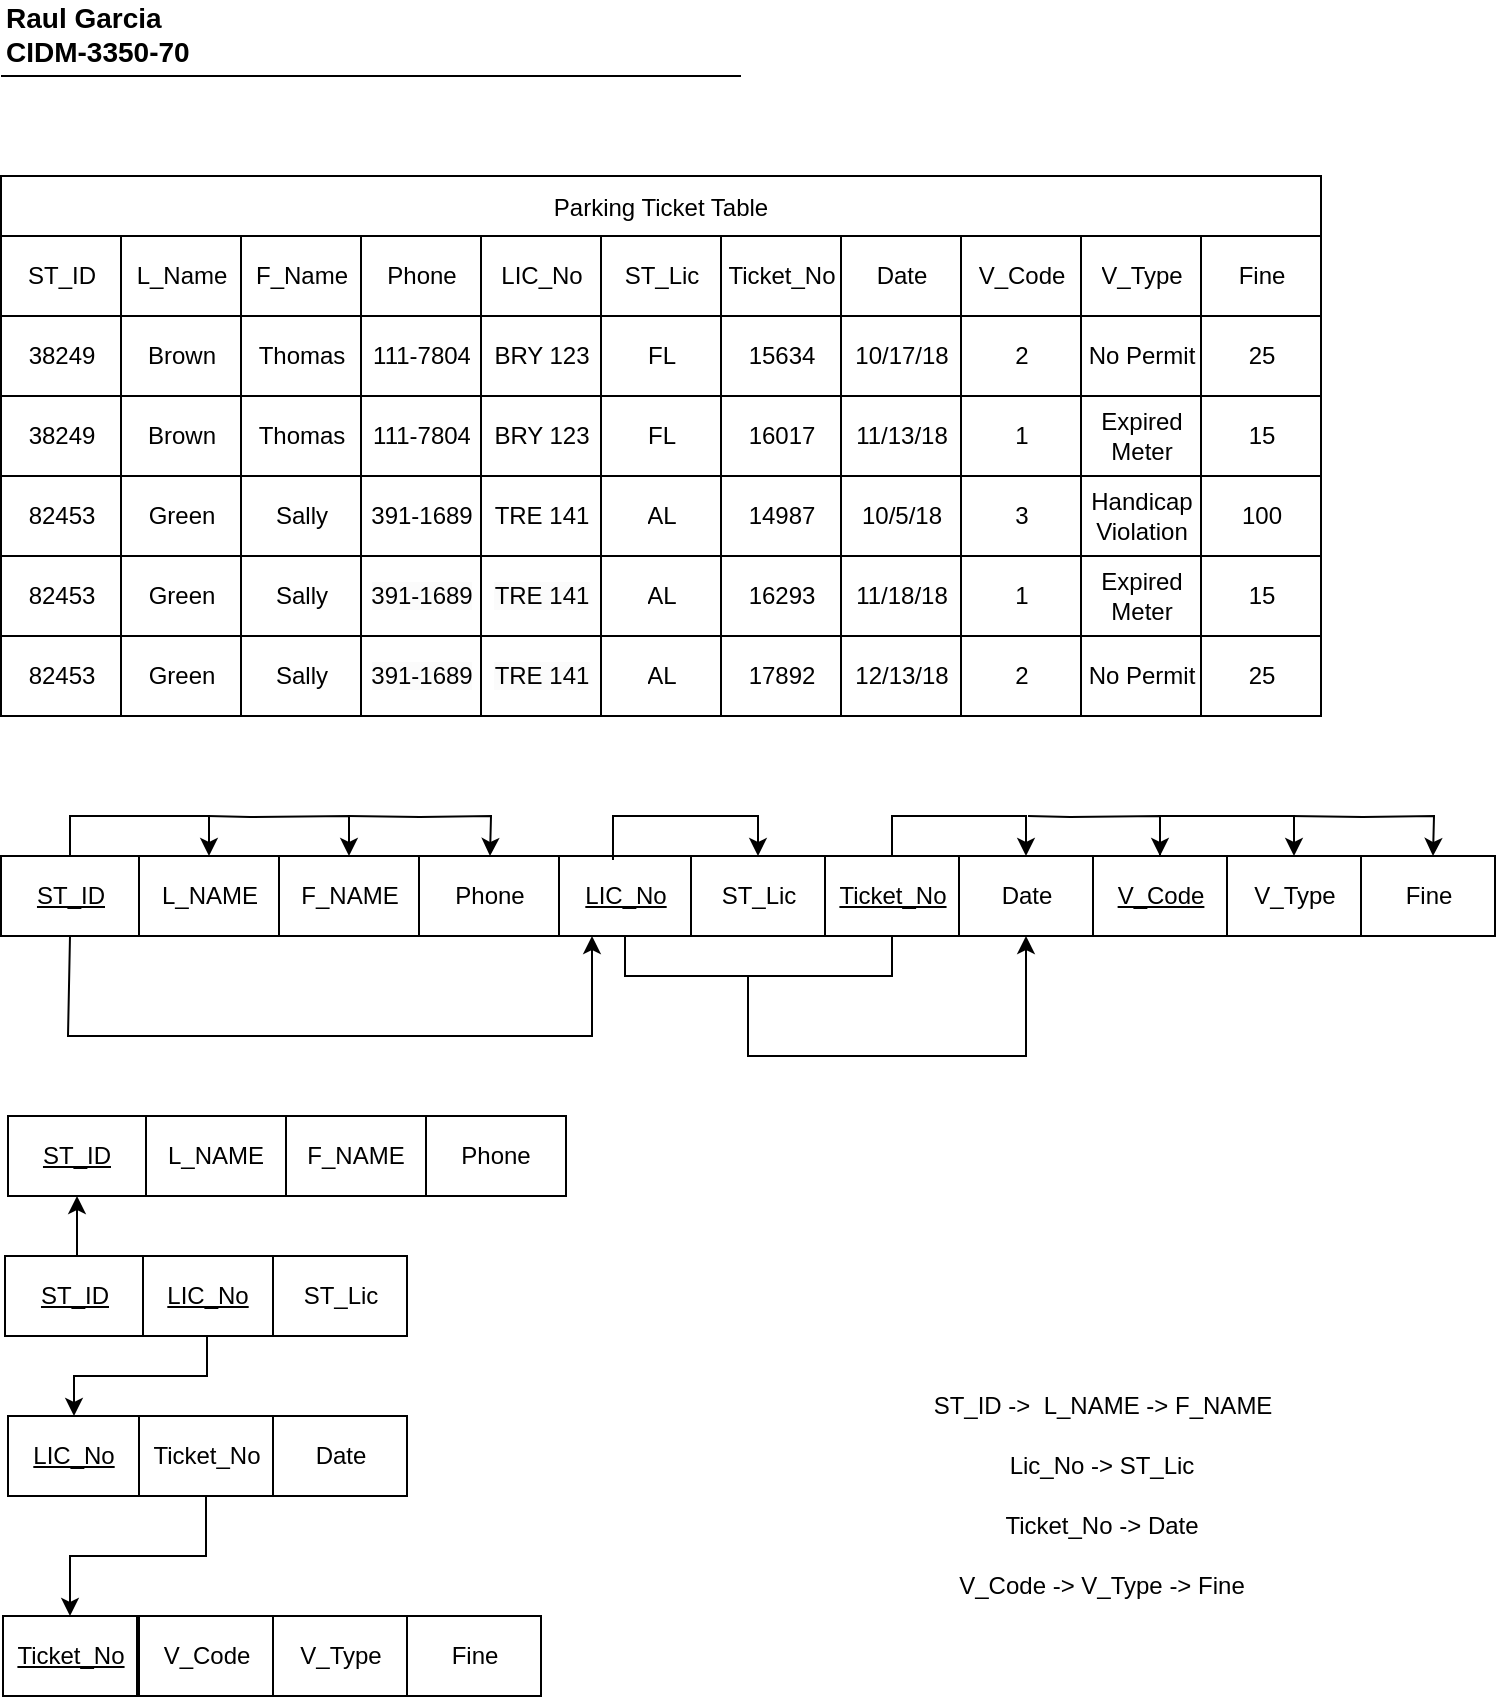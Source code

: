 <mxfile version="24.0.4" type="github">
  <diagram name="Page-1" id="o8YqXSF_zwVB-oR6NQR4">
    <mxGraphModel dx="795" dy="1873" grid="1" gridSize="10" guides="1" tooltips="1" connect="1" arrows="1" fold="1" page="1" pageScale="1" pageWidth="850" pageHeight="1100" math="0" shadow="0">
      <root>
        <mxCell id="0" />
        <mxCell id="1" parent="0" />
        <mxCell id="VjY-4boqOFafGZgm8GZ5-6" value="Parking Ticket Table" style="shape=table;startSize=30;container=1;collapsible=0;childLayout=tableLayout;" vertex="1" parent="1">
          <mxGeometry x="66.5" y="170" width="660" height="270" as="geometry" />
        </mxCell>
        <mxCell id="VjY-4boqOFafGZgm8GZ5-7" value="" style="shape=tableRow;horizontal=0;startSize=0;swimlaneHead=0;swimlaneBody=0;strokeColor=inherit;top=0;left=0;bottom=0;right=0;collapsible=0;dropTarget=0;fillColor=none;points=[[0,0.5],[1,0.5]];portConstraint=eastwest;" vertex="1" parent="VjY-4boqOFafGZgm8GZ5-6">
          <mxGeometry y="30" width="660" height="40" as="geometry" />
        </mxCell>
        <mxCell id="VjY-4boqOFafGZgm8GZ5-8" value="ST_ID" style="shape=partialRectangle;html=1;whiteSpace=wrap;connectable=0;strokeColor=inherit;overflow=hidden;fillColor=none;top=0;left=0;bottom=0;right=0;pointerEvents=1;" vertex="1" parent="VjY-4boqOFafGZgm8GZ5-7">
          <mxGeometry width="60" height="40" as="geometry">
            <mxRectangle width="60" height="40" as="alternateBounds" />
          </mxGeometry>
        </mxCell>
        <mxCell id="VjY-4boqOFafGZgm8GZ5-9" value="L_Name" style="shape=partialRectangle;html=1;whiteSpace=wrap;connectable=0;strokeColor=inherit;overflow=hidden;fillColor=none;top=0;left=0;bottom=0;right=0;pointerEvents=1;" vertex="1" parent="VjY-4boqOFafGZgm8GZ5-7">
          <mxGeometry x="60" width="60" height="40" as="geometry">
            <mxRectangle width="60" height="40" as="alternateBounds" />
          </mxGeometry>
        </mxCell>
        <mxCell id="VjY-4boqOFafGZgm8GZ5-10" value="F_Name" style="shape=partialRectangle;html=1;whiteSpace=wrap;connectable=0;strokeColor=inherit;overflow=hidden;fillColor=none;top=0;left=0;bottom=0;right=0;pointerEvents=1;" vertex="1" parent="VjY-4boqOFafGZgm8GZ5-7">
          <mxGeometry x="120" width="60" height="40" as="geometry">
            <mxRectangle width="60" height="40" as="alternateBounds" />
          </mxGeometry>
        </mxCell>
        <mxCell id="VjY-4boqOFafGZgm8GZ5-11" value="Phone" style="shape=partialRectangle;html=1;whiteSpace=wrap;connectable=0;strokeColor=inherit;overflow=hidden;fillColor=none;top=0;left=0;bottom=0;right=0;pointerEvents=1;" vertex="1" parent="VjY-4boqOFafGZgm8GZ5-7">
          <mxGeometry x="180" width="60" height="40" as="geometry">
            <mxRectangle width="60" height="40" as="alternateBounds" />
          </mxGeometry>
        </mxCell>
        <mxCell id="VjY-4boqOFafGZgm8GZ5-12" value="LIC_No" style="shape=partialRectangle;html=1;whiteSpace=wrap;connectable=0;strokeColor=inherit;overflow=hidden;fillColor=none;top=0;left=0;bottom=0;right=0;pointerEvents=1;" vertex="1" parent="VjY-4boqOFafGZgm8GZ5-7">
          <mxGeometry x="240" width="60" height="40" as="geometry">
            <mxRectangle width="60" height="40" as="alternateBounds" />
          </mxGeometry>
        </mxCell>
        <mxCell id="VjY-4boqOFafGZgm8GZ5-13" value="ST_Lic" style="shape=partialRectangle;html=1;whiteSpace=wrap;connectable=0;strokeColor=inherit;overflow=hidden;fillColor=none;top=0;left=0;bottom=0;right=0;pointerEvents=1;" vertex="1" parent="VjY-4boqOFafGZgm8GZ5-7">
          <mxGeometry x="300" width="60" height="40" as="geometry">
            <mxRectangle width="60" height="40" as="alternateBounds" />
          </mxGeometry>
        </mxCell>
        <mxCell id="VjY-4boqOFafGZgm8GZ5-14" value="Ticket_No" style="shape=partialRectangle;html=1;whiteSpace=wrap;connectable=0;strokeColor=inherit;overflow=hidden;fillColor=none;top=0;left=0;bottom=0;right=0;pointerEvents=1;" vertex="1" parent="VjY-4boqOFafGZgm8GZ5-7">
          <mxGeometry x="360" width="60" height="40" as="geometry">
            <mxRectangle width="60" height="40" as="alternateBounds" />
          </mxGeometry>
        </mxCell>
        <mxCell id="VjY-4boqOFafGZgm8GZ5-15" value="Date" style="shape=partialRectangle;html=1;whiteSpace=wrap;connectable=0;strokeColor=inherit;overflow=hidden;fillColor=none;top=0;left=0;bottom=0;right=0;pointerEvents=1;" vertex="1" parent="VjY-4boqOFafGZgm8GZ5-7">
          <mxGeometry x="420" width="60" height="40" as="geometry">
            <mxRectangle width="60" height="40" as="alternateBounds" />
          </mxGeometry>
        </mxCell>
        <mxCell id="VjY-4boqOFafGZgm8GZ5-16" value="V_Code" style="shape=partialRectangle;html=1;whiteSpace=wrap;connectable=0;strokeColor=inherit;overflow=hidden;fillColor=none;top=0;left=0;bottom=0;right=0;pointerEvents=1;" vertex="1" parent="VjY-4boqOFafGZgm8GZ5-7">
          <mxGeometry x="480" width="60" height="40" as="geometry">
            <mxRectangle width="60" height="40" as="alternateBounds" />
          </mxGeometry>
        </mxCell>
        <mxCell id="VjY-4boqOFafGZgm8GZ5-17" value="V_Type" style="shape=partialRectangle;html=1;whiteSpace=wrap;connectable=0;strokeColor=inherit;overflow=hidden;fillColor=none;top=0;left=0;bottom=0;right=0;pointerEvents=1;" vertex="1" parent="VjY-4boqOFafGZgm8GZ5-7">
          <mxGeometry x="540" width="60" height="40" as="geometry">
            <mxRectangle width="60" height="40" as="alternateBounds" />
          </mxGeometry>
        </mxCell>
        <mxCell id="VjY-4boqOFafGZgm8GZ5-18" value="Fine" style="shape=partialRectangle;html=1;whiteSpace=wrap;connectable=0;strokeColor=inherit;overflow=hidden;fillColor=none;top=0;left=0;bottom=0;right=0;pointerEvents=1;" vertex="1" parent="VjY-4boqOFafGZgm8GZ5-7">
          <mxGeometry x="600" width="60" height="40" as="geometry">
            <mxRectangle width="60" height="40" as="alternateBounds" />
          </mxGeometry>
        </mxCell>
        <mxCell id="VjY-4boqOFafGZgm8GZ5-19" value="" style="shape=tableRow;horizontal=0;startSize=0;swimlaneHead=0;swimlaneBody=0;strokeColor=inherit;top=0;left=0;bottom=0;right=0;collapsible=0;dropTarget=0;fillColor=none;points=[[0,0.5],[1,0.5]];portConstraint=eastwest;" vertex="1" parent="VjY-4boqOFafGZgm8GZ5-6">
          <mxGeometry y="70" width="660" height="40" as="geometry" />
        </mxCell>
        <mxCell id="VjY-4boqOFafGZgm8GZ5-20" value="38249" style="shape=partialRectangle;html=1;whiteSpace=wrap;connectable=0;strokeColor=inherit;overflow=hidden;fillColor=none;top=0;left=0;bottom=0;right=0;pointerEvents=1;" vertex="1" parent="VjY-4boqOFafGZgm8GZ5-19">
          <mxGeometry width="60" height="40" as="geometry">
            <mxRectangle width="60" height="40" as="alternateBounds" />
          </mxGeometry>
        </mxCell>
        <mxCell id="VjY-4boqOFafGZgm8GZ5-21" value="Brown" style="shape=partialRectangle;html=1;whiteSpace=wrap;connectable=0;strokeColor=inherit;overflow=hidden;fillColor=none;top=0;left=0;bottom=0;right=0;pointerEvents=1;" vertex="1" parent="VjY-4boqOFafGZgm8GZ5-19">
          <mxGeometry x="60" width="60" height="40" as="geometry">
            <mxRectangle width="60" height="40" as="alternateBounds" />
          </mxGeometry>
        </mxCell>
        <mxCell id="VjY-4boqOFafGZgm8GZ5-22" value="Thomas" style="shape=partialRectangle;html=1;whiteSpace=wrap;connectable=0;strokeColor=inherit;overflow=hidden;fillColor=none;top=0;left=0;bottom=0;right=0;pointerEvents=1;" vertex="1" parent="VjY-4boqOFafGZgm8GZ5-19">
          <mxGeometry x="120" width="60" height="40" as="geometry">
            <mxRectangle width="60" height="40" as="alternateBounds" />
          </mxGeometry>
        </mxCell>
        <mxCell id="VjY-4boqOFafGZgm8GZ5-23" value="111-7804" style="shape=partialRectangle;html=1;whiteSpace=wrap;connectable=0;strokeColor=inherit;overflow=hidden;fillColor=none;top=0;left=0;bottom=0;right=0;pointerEvents=1;" vertex="1" parent="VjY-4boqOFafGZgm8GZ5-19">
          <mxGeometry x="180" width="60" height="40" as="geometry">
            <mxRectangle width="60" height="40" as="alternateBounds" />
          </mxGeometry>
        </mxCell>
        <mxCell id="VjY-4boqOFafGZgm8GZ5-24" value="BRY 123" style="shape=partialRectangle;html=1;whiteSpace=wrap;connectable=0;strokeColor=inherit;overflow=hidden;fillColor=none;top=0;left=0;bottom=0;right=0;pointerEvents=1;" vertex="1" parent="VjY-4boqOFafGZgm8GZ5-19">
          <mxGeometry x="240" width="60" height="40" as="geometry">
            <mxRectangle width="60" height="40" as="alternateBounds" />
          </mxGeometry>
        </mxCell>
        <mxCell id="VjY-4boqOFafGZgm8GZ5-25" value="FL" style="shape=partialRectangle;html=1;whiteSpace=wrap;connectable=0;strokeColor=inherit;overflow=hidden;fillColor=none;top=0;left=0;bottom=0;right=0;pointerEvents=1;" vertex="1" parent="VjY-4boqOFafGZgm8GZ5-19">
          <mxGeometry x="300" width="60" height="40" as="geometry">
            <mxRectangle width="60" height="40" as="alternateBounds" />
          </mxGeometry>
        </mxCell>
        <mxCell id="VjY-4boqOFafGZgm8GZ5-26" value="15634" style="shape=partialRectangle;html=1;whiteSpace=wrap;connectable=0;strokeColor=inherit;overflow=hidden;fillColor=none;top=0;left=0;bottom=0;right=0;pointerEvents=1;" vertex="1" parent="VjY-4boqOFafGZgm8GZ5-19">
          <mxGeometry x="360" width="60" height="40" as="geometry">
            <mxRectangle width="60" height="40" as="alternateBounds" />
          </mxGeometry>
        </mxCell>
        <mxCell id="VjY-4boqOFafGZgm8GZ5-27" value="10/17/18" style="shape=partialRectangle;html=1;whiteSpace=wrap;connectable=0;strokeColor=inherit;overflow=hidden;fillColor=none;top=0;left=0;bottom=0;right=0;pointerEvents=1;" vertex="1" parent="VjY-4boqOFafGZgm8GZ5-19">
          <mxGeometry x="420" width="60" height="40" as="geometry">
            <mxRectangle width="60" height="40" as="alternateBounds" />
          </mxGeometry>
        </mxCell>
        <mxCell id="VjY-4boqOFafGZgm8GZ5-28" value="2" style="shape=partialRectangle;html=1;whiteSpace=wrap;connectable=0;strokeColor=inherit;overflow=hidden;fillColor=none;top=0;left=0;bottom=0;right=0;pointerEvents=1;" vertex="1" parent="VjY-4boqOFafGZgm8GZ5-19">
          <mxGeometry x="480" width="60" height="40" as="geometry">
            <mxRectangle width="60" height="40" as="alternateBounds" />
          </mxGeometry>
        </mxCell>
        <mxCell id="VjY-4boqOFafGZgm8GZ5-29" value="No Permit" style="shape=partialRectangle;html=1;whiteSpace=wrap;connectable=0;strokeColor=inherit;overflow=hidden;fillColor=none;top=0;left=0;bottom=0;right=0;pointerEvents=1;" vertex="1" parent="VjY-4boqOFafGZgm8GZ5-19">
          <mxGeometry x="540" width="60" height="40" as="geometry">
            <mxRectangle width="60" height="40" as="alternateBounds" />
          </mxGeometry>
        </mxCell>
        <mxCell id="VjY-4boqOFafGZgm8GZ5-30" value="25" style="shape=partialRectangle;html=1;whiteSpace=wrap;connectable=0;strokeColor=inherit;overflow=hidden;fillColor=none;top=0;left=0;bottom=0;right=0;pointerEvents=1;" vertex="1" parent="VjY-4boqOFafGZgm8GZ5-19">
          <mxGeometry x="600" width="60" height="40" as="geometry">
            <mxRectangle width="60" height="40" as="alternateBounds" />
          </mxGeometry>
        </mxCell>
        <mxCell id="VjY-4boqOFafGZgm8GZ5-31" value="" style="shape=tableRow;horizontal=0;startSize=0;swimlaneHead=0;swimlaneBody=0;strokeColor=inherit;top=0;left=0;bottom=0;right=0;collapsible=0;dropTarget=0;fillColor=none;points=[[0,0.5],[1,0.5]];portConstraint=eastwest;" vertex="1" parent="VjY-4boqOFafGZgm8GZ5-6">
          <mxGeometry y="110" width="660" height="40" as="geometry" />
        </mxCell>
        <mxCell id="VjY-4boqOFafGZgm8GZ5-32" value="38249" style="shape=partialRectangle;html=1;whiteSpace=wrap;connectable=0;strokeColor=inherit;overflow=hidden;fillColor=none;top=0;left=0;bottom=0;right=0;pointerEvents=1;" vertex="1" parent="VjY-4boqOFafGZgm8GZ5-31">
          <mxGeometry width="60" height="40" as="geometry">
            <mxRectangle width="60" height="40" as="alternateBounds" />
          </mxGeometry>
        </mxCell>
        <mxCell id="VjY-4boqOFafGZgm8GZ5-33" value="Brown" style="shape=partialRectangle;html=1;whiteSpace=wrap;connectable=0;strokeColor=inherit;overflow=hidden;fillColor=none;top=0;left=0;bottom=0;right=0;pointerEvents=1;" vertex="1" parent="VjY-4boqOFafGZgm8GZ5-31">
          <mxGeometry x="60" width="60" height="40" as="geometry">
            <mxRectangle width="60" height="40" as="alternateBounds" />
          </mxGeometry>
        </mxCell>
        <mxCell id="VjY-4boqOFafGZgm8GZ5-34" value="Thomas" style="shape=partialRectangle;html=1;whiteSpace=wrap;connectable=0;strokeColor=inherit;overflow=hidden;fillColor=none;top=0;left=0;bottom=0;right=0;pointerEvents=1;" vertex="1" parent="VjY-4boqOFafGZgm8GZ5-31">
          <mxGeometry x="120" width="60" height="40" as="geometry">
            <mxRectangle width="60" height="40" as="alternateBounds" />
          </mxGeometry>
        </mxCell>
        <mxCell id="VjY-4boqOFafGZgm8GZ5-35" value="111-7804" style="shape=partialRectangle;html=1;whiteSpace=wrap;connectable=0;strokeColor=inherit;overflow=hidden;fillColor=none;top=0;left=0;bottom=0;right=0;pointerEvents=1;" vertex="1" parent="VjY-4boqOFafGZgm8GZ5-31">
          <mxGeometry x="180" width="60" height="40" as="geometry">
            <mxRectangle width="60" height="40" as="alternateBounds" />
          </mxGeometry>
        </mxCell>
        <mxCell id="VjY-4boqOFafGZgm8GZ5-36" value="BRY 123" style="shape=partialRectangle;html=1;whiteSpace=wrap;connectable=0;strokeColor=inherit;overflow=hidden;fillColor=none;top=0;left=0;bottom=0;right=0;pointerEvents=1;" vertex="1" parent="VjY-4boqOFafGZgm8GZ5-31">
          <mxGeometry x="240" width="60" height="40" as="geometry">
            <mxRectangle width="60" height="40" as="alternateBounds" />
          </mxGeometry>
        </mxCell>
        <mxCell id="VjY-4boqOFafGZgm8GZ5-37" value="FL" style="shape=partialRectangle;html=1;whiteSpace=wrap;connectable=0;strokeColor=inherit;overflow=hidden;fillColor=none;top=0;left=0;bottom=0;right=0;pointerEvents=1;" vertex="1" parent="VjY-4boqOFafGZgm8GZ5-31">
          <mxGeometry x="300" width="60" height="40" as="geometry">
            <mxRectangle width="60" height="40" as="alternateBounds" />
          </mxGeometry>
        </mxCell>
        <mxCell id="VjY-4boqOFafGZgm8GZ5-38" value="16017" style="shape=partialRectangle;html=1;whiteSpace=wrap;connectable=0;strokeColor=inherit;overflow=hidden;fillColor=none;top=0;left=0;bottom=0;right=0;pointerEvents=1;" vertex="1" parent="VjY-4boqOFafGZgm8GZ5-31">
          <mxGeometry x="360" width="60" height="40" as="geometry">
            <mxRectangle width="60" height="40" as="alternateBounds" />
          </mxGeometry>
        </mxCell>
        <mxCell id="VjY-4boqOFafGZgm8GZ5-39" value="11/13/18" style="shape=partialRectangle;html=1;whiteSpace=wrap;connectable=0;strokeColor=inherit;overflow=hidden;fillColor=none;top=0;left=0;bottom=0;right=0;pointerEvents=1;" vertex="1" parent="VjY-4boqOFafGZgm8GZ5-31">
          <mxGeometry x="420" width="60" height="40" as="geometry">
            <mxRectangle width="60" height="40" as="alternateBounds" />
          </mxGeometry>
        </mxCell>
        <mxCell id="VjY-4boqOFafGZgm8GZ5-40" value="1" style="shape=partialRectangle;html=1;whiteSpace=wrap;connectable=0;strokeColor=inherit;overflow=hidden;fillColor=none;top=0;left=0;bottom=0;right=0;pointerEvents=1;" vertex="1" parent="VjY-4boqOFafGZgm8GZ5-31">
          <mxGeometry x="480" width="60" height="40" as="geometry">
            <mxRectangle width="60" height="40" as="alternateBounds" />
          </mxGeometry>
        </mxCell>
        <mxCell id="VjY-4boqOFafGZgm8GZ5-41" value="Expired Meter" style="shape=partialRectangle;html=1;whiteSpace=wrap;connectable=0;strokeColor=inherit;overflow=hidden;fillColor=none;top=0;left=0;bottom=0;right=0;pointerEvents=1;" vertex="1" parent="VjY-4boqOFafGZgm8GZ5-31">
          <mxGeometry x="540" width="60" height="40" as="geometry">
            <mxRectangle width="60" height="40" as="alternateBounds" />
          </mxGeometry>
        </mxCell>
        <mxCell id="VjY-4boqOFafGZgm8GZ5-42" value="15" style="shape=partialRectangle;html=1;whiteSpace=wrap;connectable=0;strokeColor=inherit;overflow=hidden;fillColor=none;top=0;left=0;bottom=0;right=0;pointerEvents=1;" vertex="1" parent="VjY-4boqOFafGZgm8GZ5-31">
          <mxGeometry x="600" width="60" height="40" as="geometry">
            <mxRectangle width="60" height="40" as="alternateBounds" />
          </mxGeometry>
        </mxCell>
        <mxCell id="VjY-4boqOFafGZgm8GZ5-43" value="" style="shape=tableRow;horizontal=0;startSize=0;swimlaneHead=0;swimlaneBody=0;strokeColor=inherit;top=0;left=0;bottom=0;right=0;collapsible=0;dropTarget=0;fillColor=none;points=[[0,0.5],[1,0.5]];portConstraint=eastwest;" vertex="1" parent="VjY-4boqOFafGZgm8GZ5-6">
          <mxGeometry y="150" width="660" height="40" as="geometry" />
        </mxCell>
        <mxCell id="VjY-4boqOFafGZgm8GZ5-44" value="82453" style="shape=partialRectangle;html=1;whiteSpace=wrap;connectable=0;strokeColor=inherit;overflow=hidden;fillColor=none;top=0;left=0;bottom=0;right=0;pointerEvents=1;" vertex="1" parent="VjY-4boqOFafGZgm8GZ5-43">
          <mxGeometry width="60" height="40" as="geometry">
            <mxRectangle width="60" height="40" as="alternateBounds" />
          </mxGeometry>
        </mxCell>
        <mxCell id="VjY-4boqOFafGZgm8GZ5-45" value="Green" style="shape=partialRectangle;html=1;whiteSpace=wrap;connectable=0;strokeColor=inherit;overflow=hidden;fillColor=none;top=0;left=0;bottom=0;right=0;pointerEvents=1;" vertex="1" parent="VjY-4boqOFafGZgm8GZ5-43">
          <mxGeometry x="60" width="60" height="40" as="geometry">
            <mxRectangle width="60" height="40" as="alternateBounds" />
          </mxGeometry>
        </mxCell>
        <mxCell id="VjY-4boqOFafGZgm8GZ5-46" value="Sally" style="shape=partialRectangle;html=1;whiteSpace=wrap;connectable=0;strokeColor=inherit;overflow=hidden;fillColor=none;top=0;left=0;bottom=0;right=0;pointerEvents=1;" vertex="1" parent="VjY-4boqOFafGZgm8GZ5-43">
          <mxGeometry x="120" width="60" height="40" as="geometry">
            <mxRectangle width="60" height="40" as="alternateBounds" />
          </mxGeometry>
        </mxCell>
        <mxCell id="VjY-4boqOFafGZgm8GZ5-47" value="391-1689" style="shape=partialRectangle;html=1;whiteSpace=wrap;connectable=0;strokeColor=inherit;overflow=hidden;fillColor=none;top=0;left=0;bottom=0;right=0;pointerEvents=1;" vertex="1" parent="VjY-4boqOFafGZgm8GZ5-43">
          <mxGeometry x="180" width="60" height="40" as="geometry">
            <mxRectangle width="60" height="40" as="alternateBounds" />
          </mxGeometry>
        </mxCell>
        <mxCell id="VjY-4boqOFafGZgm8GZ5-48" value="TRE 141" style="shape=partialRectangle;html=1;whiteSpace=wrap;connectable=0;strokeColor=inherit;overflow=hidden;fillColor=none;top=0;left=0;bottom=0;right=0;pointerEvents=1;" vertex="1" parent="VjY-4boqOFafGZgm8GZ5-43">
          <mxGeometry x="240" width="60" height="40" as="geometry">
            <mxRectangle width="60" height="40" as="alternateBounds" />
          </mxGeometry>
        </mxCell>
        <mxCell id="VjY-4boqOFafGZgm8GZ5-49" value="AL" style="shape=partialRectangle;html=1;whiteSpace=wrap;connectable=0;strokeColor=inherit;overflow=hidden;fillColor=none;top=0;left=0;bottom=0;right=0;pointerEvents=1;" vertex="1" parent="VjY-4boqOFafGZgm8GZ5-43">
          <mxGeometry x="300" width="60" height="40" as="geometry">
            <mxRectangle width="60" height="40" as="alternateBounds" />
          </mxGeometry>
        </mxCell>
        <mxCell id="VjY-4boqOFafGZgm8GZ5-50" value="14987" style="shape=partialRectangle;html=1;whiteSpace=wrap;connectable=0;strokeColor=inherit;overflow=hidden;fillColor=none;top=0;left=0;bottom=0;right=0;pointerEvents=1;" vertex="1" parent="VjY-4boqOFafGZgm8GZ5-43">
          <mxGeometry x="360" width="60" height="40" as="geometry">
            <mxRectangle width="60" height="40" as="alternateBounds" />
          </mxGeometry>
        </mxCell>
        <mxCell id="VjY-4boqOFafGZgm8GZ5-51" value="10/5/18" style="shape=partialRectangle;html=1;whiteSpace=wrap;connectable=0;strokeColor=inherit;overflow=hidden;fillColor=none;top=0;left=0;bottom=0;right=0;pointerEvents=1;" vertex="1" parent="VjY-4boqOFafGZgm8GZ5-43">
          <mxGeometry x="420" width="60" height="40" as="geometry">
            <mxRectangle width="60" height="40" as="alternateBounds" />
          </mxGeometry>
        </mxCell>
        <mxCell id="VjY-4boqOFafGZgm8GZ5-52" value="3" style="shape=partialRectangle;html=1;whiteSpace=wrap;connectable=0;strokeColor=inherit;overflow=hidden;fillColor=none;top=0;left=0;bottom=0;right=0;pointerEvents=1;" vertex="1" parent="VjY-4boqOFafGZgm8GZ5-43">
          <mxGeometry x="480" width="60" height="40" as="geometry">
            <mxRectangle width="60" height="40" as="alternateBounds" />
          </mxGeometry>
        </mxCell>
        <mxCell id="VjY-4boqOFafGZgm8GZ5-53" value="Handicap Violation" style="shape=partialRectangle;html=1;whiteSpace=wrap;connectable=0;strokeColor=inherit;overflow=hidden;fillColor=none;top=0;left=0;bottom=0;right=0;pointerEvents=1;" vertex="1" parent="VjY-4boqOFafGZgm8GZ5-43">
          <mxGeometry x="540" width="60" height="40" as="geometry">
            <mxRectangle width="60" height="40" as="alternateBounds" />
          </mxGeometry>
        </mxCell>
        <mxCell id="VjY-4boqOFafGZgm8GZ5-54" value="100" style="shape=partialRectangle;html=1;whiteSpace=wrap;connectable=0;strokeColor=inherit;overflow=hidden;fillColor=none;top=0;left=0;bottom=0;right=0;pointerEvents=1;" vertex="1" parent="VjY-4boqOFafGZgm8GZ5-43">
          <mxGeometry x="600" width="60" height="40" as="geometry">
            <mxRectangle width="60" height="40" as="alternateBounds" />
          </mxGeometry>
        </mxCell>
        <mxCell id="VjY-4boqOFafGZgm8GZ5-55" value="" style="shape=tableRow;horizontal=0;startSize=0;swimlaneHead=0;swimlaneBody=0;strokeColor=inherit;top=0;left=0;bottom=0;right=0;collapsible=0;dropTarget=0;fillColor=none;points=[[0,0.5],[1,0.5]];portConstraint=eastwest;" vertex="1" parent="VjY-4boqOFafGZgm8GZ5-6">
          <mxGeometry y="190" width="660" height="40" as="geometry" />
        </mxCell>
        <mxCell id="VjY-4boqOFafGZgm8GZ5-56" value="82453" style="shape=partialRectangle;html=1;whiteSpace=wrap;connectable=0;strokeColor=inherit;overflow=hidden;fillColor=none;top=0;left=0;bottom=0;right=0;pointerEvents=1;" vertex="1" parent="VjY-4boqOFafGZgm8GZ5-55">
          <mxGeometry width="60" height="40" as="geometry">
            <mxRectangle width="60" height="40" as="alternateBounds" />
          </mxGeometry>
        </mxCell>
        <mxCell id="VjY-4boqOFafGZgm8GZ5-57" value="Green" style="shape=partialRectangle;html=1;whiteSpace=wrap;connectable=0;strokeColor=inherit;overflow=hidden;fillColor=none;top=0;left=0;bottom=0;right=0;pointerEvents=1;" vertex="1" parent="VjY-4boqOFafGZgm8GZ5-55">
          <mxGeometry x="60" width="60" height="40" as="geometry">
            <mxRectangle width="60" height="40" as="alternateBounds" />
          </mxGeometry>
        </mxCell>
        <mxCell id="VjY-4boqOFafGZgm8GZ5-58" value="Sally" style="shape=partialRectangle;html=1;whiteSpace=wrap;connectable=0;strokeColor=inherit;overflow=hidden;fillColor=none;top=0;left=0;bottom=0;right=0;pointerEvents=1;" vertex="1" parent="VjY-4boqOFafGZgm8GZ5-55">
          <mxGeometry x="120" width="60" height="40" as="geometry">
            <mxRectangle width="60" height="40" as="alternateBounds" />
          </mxGeometry>
        </mxCell>
        <mxCell id="VjY-4boqOFafGZgm8GZ5-59" value="&lt;span style=&quot;color: rgb(0, 0, 0); font-family: Helvetica; font-size: 12px; font-style: normal; font-variant-ligatures: normal; font-variant-caps: normal; font-weight: 400; letter-spacing: normal; orphans: 2; text-align: center; text-indent: 0px; text-transform: none; widows: 2; word-spacing: 0px; -webkit-text-stroke-width: 0px; white-space: normal; background-color: rgb(251, 251, 251); text-decoration-thickness: initial; text-decoration-style: initial; text-decoration-color: initial; display: inline !important; float: none;&quot;&gt;391-1689&lt;/span&gt;" style="shape=partialRectangle;html=1;whiteSpace=wrap;connectable=0;strokeColor=inherit;overflow=hidden;fillColor=none;top=0;left=0;bottom=0;right=0;pointerEvents=1;" vertex="1" parent="VjY-4boqOFafGZgm8GZ5-55">
          <mxGeometry x="180" width="60" height="40" as="geometry">
            <mxRectangle width="60" height="40" as="alternateBounds" />
          </mxGeometry>
        </mxCell>
        <mxCell id="VjY-4boqOFafGZgm8GZ5-60" value="&lt;span style=&quot;color: rgb(0, 0, 0); font-family: Helvetica; font-size: 12px; font-style: normal; font-variant-ligatures: normal; font-variant-caps: normal; font-weight: 400; letter-spacing: normal; orphans: 2; text-align: center; text-indent: 0px; text-transform: none; widows: 2; word-spacing: 0px; -webkit-text-stroke-width: 0px; white-space: normal; background-color: rgb(251, 251, 251); text-decoration-thickness: initial; text-decoration-style: initial; text-decoration-color: initial; display: inline !important; float: none;&quot;&gt;TRE 141&lt;/span&gt;" style="shape=partialRectangle;html=1;whiteSpace=wrap;connectable=0;strokeColor=inherit;overflow=hidden;fillColor=none;top=0;left=0;bottom=0;right=0;pointerEvents=1;" vertex="1" parent="VjY-4boqOFafGZgm8GZ5-55">
          <mxGeometry x="240" width="60" height="40" as="geometry">
            <mxRectangle width="60" height="40" as="alternateBounds" />
          </mxGeometry>
        </mxCell>
        <mxCell id="VjY-4boqOFafGZgm8GZ5-61" value="AL" style="shape=partialRectangle;html=1;whiteSpace=wrap;connectable=0;strokeColor=inherit;overflow=hidden;fillColor=none;top=0;left=0;bottom=0;right=0;pointerEvents=1;" vertex="1" parent="VjY-4boqOFafGZgm8GZ5-55">
          <mxGeometry x="300" width="60" height="40" as="geometry">
            <mxRectangle width="60" height="40" as="alternateBounds" />
          </mxGeometry>
        </mxCell>
        <mxCell id="VjY-4boqOFafGZgm8GZ5-62" value="16293" style="shape=partialRectangle;html=1;whiteSpace=wrap;connectable=0;strokeColor=inherit;overflow=hidden;fillColor=none;top=0;left=0;bottom=0;right=0;pointerEvents=1;" vertex="1" parent="VjY-4boqOFafGZgm8GZ5-55">
          <mxGeometry x="360" width="60" height="40" as="geometry">
            <mxRectangle width="60" height="40" as="alternateBounds" />
          </mxGeometry>
        </mxCell>
        <mxCell id="VjY-4boqOFafGZgm8GZ5-63" value="11/18/18" style="shape=partialRectangle;html=1;whiteSpace=wrap;connectable=0;strokeColor=inherit;overflow=hidden;fillColor=none;top=0;left=0;bottom=0;right=0;pointerEvents=1;" vertex="1" parent="VjY-4boqOFafGZgm8GZ5-55">
          <mxGeometry x="420" width="60" height="40" as="geometry">
            <mxRectangle width="60" height="40" as="alternateBounds" />
          </mxGeometry>
        </mxCell>
        <mxCell id="VjY-4boqOFafGZgm8GZ5-64" value="1" style="shape=partialRectangle;html=1;whiteSpace=wrap;connectable=0;strokeColor=inherit;overflow=hidden;fillColor=none;top=0;left=0;bottom=0;right=0;pointerEvents=1;" vertex="1" parent="VjY-4boqOFafGZgm8GZ5-55">
          <mxGeometry x="480" width="60" height="40" as="geometry">
            <mxRectangle width="60" height="40" as="alternateBounds" />
          </mxGeometry>
        </mxCell>
        <mxCell id="VjY-4boqOFafGZgm8GZ5-65" value="Expired Meter" style="shape=partialRectangle;html=1;whiteSpace=wrap;connectable=0;strokeColor=inherit;overflow=hidden;fillColor=none;top=0;left=0;bottom=0;right=0;pointerEvents=1;" vertex="1" parent="VjY-4boqOFafGZgm8GZ5-55">
          <mxGeometry x="540" width="60" height="40" as="geometry">
            <mxRectangle width="60" height="40" as="alternateBounds" />
          </mxGeometry>
        </mxCell>
        <mxCell id="VjY-4boqOFafGZgm8GZ5-66" value="15" style="shape=partialRectangle;html=1;whiteSpace=wrap;connectable=0;strokeColor=inherit;overflow=hidden;fillColor=none;top=0;left=0;bottom=0;right=0;pointerEvents=1;" vertex="1" parent="VjY-4boqOFafGZgm8GZ5-55">
          <mxGeometry x="600" width="60" height="40" as="geometry">
            <mxRectangle width="60" height="40" as="alternateBounds" />
          </mxGeometry>
        </mxCell>
        <mxCell id="VjY-4boqOFafGZgm8GZ5-67" value="" style="shape=tableRow;horizontal=0;startSize=0;swimlaneHead=0;swimlaneBody=0;strokeColor=inherit;top=0;left=0;bottom=0;right=0;collapsible=0;dropTarget=0;fillColor=none;points=[[0,0.5],[1,0.5]];portConstraint=eastwest;" vertex="1" parent="VjY-4boqOFafGZgm8GZ5-6">
          <mxGeometry y="230" width="660" height="40" as="geometry" />
        </mxCell>
        <mxCell id="VjY-4boqOFafGZgm8GZ5-68" value="82453" style="shape=partialRectangle;html=1;whiteSpace=wrap;connectable=0;strokeColor=inherit;overflow=hidden;fillColor=none;top=0;left=0;bottom=0;right=0;pointerEvents=1;" vertex="1" parent="VjY-4boqOFafGZgm8GZ5-67">
          <mxGeometry width="60" height="40" as="geometry">
            <mxRectangle width="60" height="40" as="alternateBounds" />
          </mxGeometry>
        </mxCell>
        <mxCell id="VjY-4boqOFafGZgm8GZ5-69" value="Green" style="shape=partialRectangle;html=1;whiteSpace=wrap;connectable=0;strokeColor=inherit;overflow=hidden;fillColor=none;top=0;left=0;bottom=0;right=0;pointerEvents=1;" vertex="1" parent="VjY-4boqOFafGZgm8GZ5-67">
          <mxGeometry x="60" width="60" height="40" as="geometry">
            <mxRectangle width="60" height="40" as="alternateBounds" />
          </mxGeometry>
        </mxCell>
        <mxCell id="VjY-4boqOFafGZgm8GZ5-70" value="Sally" style="shape=partialRectangle;html=1;whiteSpace=wrap;connectable=0;strokeColor=inherit;overflow=hidden;fillColor=none;top=0;left=0;bottom=0;right=0;pointerEvents=1;" vertex="1" parent="VjY-4boqOFafGZgm8GZ5-67">
          <mxGeometry x="120" width="60" height="40" as="geometry">
            <mxRectangle width="60" height="40" as="alternateBounds" />
          </mxGeometry>
        </mxCell>
        <mxCell id="VjY-4boqOFafGZgm8GZ5-71" value="&lt;span style=&quot;color: rgb(0, 0, 0); font-family: Helvetica; font-size: 12px; font-style: normal; font-variant-ligatures: normal; font-variant-caps: normal; font-weight: 400; letter-spacing: normal; orphans: 2; text-align: center; text-indent: 0px; text-transform: none; widows: 2; word-spacing: 0px; -webkit-text-stroke-width: 0px; white-space: normal; background-color: rgb(251, 251, 251); text-decoration-thickness: initial; text-decoration-style: initial; text-decoration-color: initial; display: inline !important; float: none;&quot;&gt;391-1689&lt;/span&gt;" style="shape=partialRectangle;html=1;whiteSpace=wrap;connectable=0;strokeColor=inherit;overflow=hidden;fillColor=none;top=0;left=0;bottom=0;right=0;pointerEvents=1;" vertex="1" parent="VjY-4boqOFafGZgm8GZ5-67">
          <mxGeometry x="180" width="60" height="40" as="geometry">
            <mxRectangle width="60" height="40" as="alternateBounds" />
          </mxGeometry>
        </mxCell>
        <mxCell id="VjY-4boqOFafGZgm8GZ5-72" value="&lt;span style=&quot;color: rgb(0, 0, 0); font-family: Helvetica; font-size: 12px; font-style: normal; font-variant-ligatures: normal; font-variant-caps: normal; font-weight: 400; letter-spacing: normal; orphans: 2; text-align: center; text-indent: 0px; text-transform: none; widows: 2; word-spacing: 0px; -webkit-text-stroke-width: 0px; white-space: normal; background-color: rgb(251, 251, 251); text-decoration-thickness: initial; text-decoration-style: initial; text-decoration-color: initial; display: inline !important; float: none;&quot;&gt;TRE 141&lt;/span&gt;" style="shape=partialRectangle;html=1;whiteSpace=wrap;connectable=0;strokeColor=inherit;overflow=hidden;fillColor=none;top=0;left=0;bottom=0;right=0;pointerEvents=1;" vertex="1" parent="VjY-4boqOFafGZgm8GZ5-67">
          <mxGeometry x="240" width="60" height="40" as="geometry">
            <mxRectangle width="60" height="40" as="alternateBounds" />
          </mxGeometry>
        </mxCell>
        <mxCell id="VjY-4boqOFafGZgm8GZ5-73" value="AL" style="shape=partialRectangle;html=1;whiteSpace=wrap;connectable=0;strokeColor=inherit;overflow=hidden;fillColor=none;top=0;left=0;bottom=0;right=0;pointerEvents=1;" vertex="1" parent="VjY-4boqOFafGZgm8GZ5-67">
          <mxGeometry x="300" width="60" height="40" as="geometry">
            <mxRectangle width="60" height="40" as="alternateBounds" />
          </mxGeometry>
        </mxCell>
        <mxCell id="VjY-4boqOFafGZgm8GZ5-74" value="17892" style="shape=partialRectangle;html=1;whiteSpace=wrap;connectable=0;strokeColor=inherit;overflow=hidden;fillColor=none;top=0;left=0;bottom=0;right=0;pointerEvents=1;" vertex="1" parent="VjY-4boqOFafGZgm8GZ5-67">
          <mxGeometry x="360" width="60" height="40" as="geometry">
            <mxRectangle width="60" height="40" as="alternateBounds" />
          </mxGeometry>
        </mxCell>
        <mxCell id="VjY-4boqOFafGZgm8GZ5-75" value="12/13/18" style="shape=partialRectangle;html=1;whiteSpace=wrap;connectable=0;strokeColor=inherit;overflow=hidden;fillColor=none;top=0;left=0;bottom=0;right=0;pointerEvents=1;" vertex="1" parent="VjY-4boqOFafGZgm8GZ5-67">
          <mxGeometry x="420" width="60" height="40" as="geometry">
            <mxRectangle width="60" height="40" as="alternateBounds" />
          </mxGeometry>
        </mxCell>
        <mxCell id="VjY-4boqOFafGZgm8GZ5-76" value="2" style="shape=partialRectangle;html=1;whiteSpace=wrap;connectable=0;strokeColor=inherit;overflow=hidden;fillColor=none;top=0;left=0;bottom=0;right=0;pointerEvents=1;" vertex="1" parent="VjY-4boqOFafGZgm8GZ5-67">
          <mxGeometry x="480" width="60" height="40" as="geometry">
            <mxRectangle width="60" height="40" as="alternateBounds" />
          </mxGeometry>
        </mxCell>
        <mxCell id="VjY-4boqOFafGZgm8GZ5-77" value="No Permit" style="shape=partialRectangle;html=1;whiteSpace=wrap;connectable=0;strokeColor=inherit;overflow=hidden;fillColor=none;top=0;left=0;bottom=0;right=0;pointerEvents=1;" vertex="1" parent="VjY-4boqOFafGZgm8GZ5-67">
          <mxGeometry x="540" width="60" height="40" as="geometry">
            <mxRectangle width="60" height="40" as="alternateBounds" />
          </mxGeometry>
        </mxCell>
        <mxCell id="VjY-4boqOFafGZgm8GZ5-78" value="25" style="shape=partialRectangle;html=1;whiteSpace=wrap;connectable=0;strokeColor=inherit;overflow=hidden;fillColor=none;top=0;left=0;bottom=0;right=0;pointerEvents=1;" vertex="1" parent="VjY-4boqOFafGZgm8GZ5-67">
          <mxGeometry x="600" width="60" height="40" as="geometry">
            <mxRectangle width="60" height="40" as="alternateBounds" />
          </mxGeometry>
        </mxCell>
        <mxCell id="VjY-4boqOFafGZgm8GZ5-80" value="ST_ID -&amp;gt;&amp;nbsp; L_NAME -&amp;gt; F_NAME" style="text;html=1;align=center;verticalAlign=middle;resizable=0;points=[];autosize=1;strokeColor=none;fillColor=none;" vertex="1" parent="1">
          <mxGeometry x="521.5" y="770" width="190" height="30" as="geometry" />
        </mxCell>
        <mxCell id="VjY-4boqOFafGZgm8GZ5-81" value="Lic_No -&amp;gt; ST_Lic" style="text;html=1;align=center;verticalAlign=middle;whiteSpace=wrap;rounded=0;" vertex="1" parent="1">
          <mxGeometry x="551.5" y="800" width="130" height="30" as="geometry" />
        </mxCell>
        <mxCell id="VjY-4boqOFafGZgm8GZ5-82" value="Ticket_No -&amp;gt; Date" style="text;html=1;align=center;verticalAlign=middle;whiteSpace=wrap;rounded=0;" vertex="1" parent="1">
          <mxGeometry x="506.5" y="830" width="220" height="30" as="geometry" />
        </mxCell>
        <mxCell id="VjY-4boqOFafGZgm8GZ5-83" value="V_Code -&amp;gt; V_Type -&amp;gt; Fine" style="text;html=1;align=center;verticalAlign=middle;whiteSpace=wrap;rounded=0;" vertex="1" parent="1">
          <mxGeometry x="526.5" y="860" width="180" height="30" as="geometry" />
        </mxCell>
        <mxCell id="VjY-4boqOFafGZgm8GZ5-96" style="edgeStyle=orthogonalEdgeStyle;rounded=0;orthogonalLoop=1;jettySize=auto;html=1;exitX=0.5;exitY=0;exitDx=0;exitDy=0;entryX=0.5;entryY=0;entryDx=0;entryDy=0;" edge="1" parent="1" source="VjY-4boqOFafGZgm8GZ5-84" target="VjY-4boqOFafGZgm8GZ5-85">
          <mxGeometry relative="1" as="geometry" />
        </mxCell>
        <mxCell id="VjY-4boqOFafGZgm8GZ5-84" value="ST_ID" style="rounded=0;whiteSpace=wrap;html=1;fontStyle=4" vertex="1" parent="1">
          <mxGeometry x="66.5" y="510" width="69" height="40" as="geometry" />
        </mxCell>
        <mxCell id="VjY-4boqOFafGZgm8GZ5-85" value="L_NAME" style="rounded=0;whiteSpace=wrap;html=1;" vertex="1" parent="1">
          <mxGeometry x="135.5" y="510" width="70" height="40" as="geometry" />
        </mxCell>
        <mxCell id="VjY-4boqOFafGZgm8GZ5-86" value="F_NAME" style="rounded=0;whiteSpace=wrap;html=1;" vertex="1" parent="1">
          <mxGeometry x="205.5" y="510" width="70" height="40" as="geometry" />
        </mxCell>
        <mxCell id="VjY-4boqOFafGZgm8GZ5-87" value="Phone" style="rounded=0;whiteSpace=wrap;html=1;" vertex="1" parent="1">
          <mxGeometry x="275.5" y="510" width="70" height="40" as="geometry" />
        </mxCell>
        <mxCell id="VjY-4boqOFafGZgm8GZ5-108" style="edgeStyle=orthogonalEdgeStyle;rounded=0;orthogonalLoop=1;jettySize=auto;html=1;exitX=0.5;exitY=1;exitDx=0;exitDy=0;entryX=0.5;entryY=1;entryDx=0;entryDy=0;endArrow=none;endFill=0;" edge="1" parent="1" source="VjY-4boqOFafGZgm8GZ5-88" target="VjY-4boqOFafGZgm8GZ5-90">
          <mxGeometry relative="1" as="geometry" />
        </mxCell>
        <mxCell id="VjY-4boqOFafGZgm8GZ5-88" value="LIC_No" style="rounded=0;whiteSpace=wrap;html=1;fontStyle=4" vertex="1" parent="1">
          <mxGeometry x="345.5" y="510" width="66" height="40" as="geometry" />
        </mxCell>
        <mxCell id="VjY-4boqOFafGZgm8GZ5-89" value="ST_Lic" style="rounded=0;whiteSpace=wrap;html=1;" vertex="1" parent="1">
          <mxGeometry x="411.5" y="510" width="67" height="40" as="geometry" />
        </mxCell>
        <mxCell id="VjY-4boqOFafGZgm8GZ5-90" value="Ticket_No" style="rounded=0;whiteSpace=wrap;html=1;fontStyle=4" vertex="1" parent="1">
          <mxGeometry x="478.5" y="510" width="67" height="40" as="geometry" />
        </mxCell>
        <mxCell id="VjY-4boqOFafGZgm8GZ5-91" value="Date" style="rounded=0;whiteSpace=wrap;html=1;" vertex="1" parent="1">
          <mxGeometry x="545.5" y="510" width="67" height="40" as="geometry" />
        </mxCell>
        <mxCell id="VjY-4boqOFafGZgm8GZ5-92" value="V_Code" style="rounded=0;whiteSpace=wrap;html=1;fontStyle=4" vertex="1" parent="1">
          <mxGeometry x="612.5" y="510" width="67" height="40" as="geometry" />
        </mxCell>
        <mxCell id="VjY-4boqOFafGZgm8GZ5-93" value="V_Type" style="rounded=0;whiteSpace=wrap;html=1;" vertex="1" parent="1">
          <mxGeometry x="679.5" y="510" width="67" height="40" as="geometry" />
        </mxCell>
        <mxCell id="VjY-4boqOFafGZgm8GZ5-94" value="Fine" style="rounded=0;whiteSpace=wrap;html=1;" vertex="1" parent="1">
          <mxGeometry x="746.5" y="510" width="67" height="40" as="geometry" />
        </mxCell>
        <mxCell id="VjY-4boqOFafGZgm8GZ5-97" style="edgeStyle=orthogonalEdgeStyle;rounded=0;orthogonalLoop=1;jettySize=auto;html=1;exitX=0.5;exitY=0;exitDx=0;exitDy=0;entryX=0.5;entryY=0;entryDx=0;entryDy=0;" edge="1" parent="1" target="VjY-4boqOFafGZgm8GZ5-86">
          <mxGeometry relative="1" as="geometry">
            <mxPoint x="170" y="490" as="sourcePoint" />
            <mxPoint x="240" y="490" as="targetPoint" />
          </mxGeometry>
        </mxCell>
        <mxCell id="VjY-4boqOFafGZgm8GZ5-98" style="edgeStyle=orthogonalEdgeStyle;rounded=0;orthogonalLoop=1;jettySize=auto;html=1;exitX=0.5;exitY=0;exitDx=0;exitDy=0;entryX=0.5;entryY=0;entryDx=0;entryDy=0;" edge="1" parent="1">
          <mxGeometry relative="1" as="geometry">
            <mxPoint x="240" y="490" as="sourcePoint" />
            <mxPoint x="311" y="510" as="targetPoint" />
          </mxGeometry>
        </mxCell>
        <mxCell id="VjY-4boqOFafGZgm8GZ5-102" style="edgeStyle=orthogonalEdgeStyle;rounded=0;orthogonalLoop=1;jettySize=auto;html=1;exitX=0.409;exitY=0.05;exitDx=0;exitDy=0;entryX=0.5;entryY=0;entryDx=0;entryDy=0;exitPerimeter=0;" edge="1" parent="1" source="VjY-4boqOFafGZgm8GZ5-88" target="VjY-4boqOFafGZgm8GZ5-89">
          <mxGeometry relative="1" as="geometry">
            <mxPoint x="370" y="490" as="sourcePoint" />
            <mxPoint x="440" y="490" as="targetPoint" />
          </mxGeometry>
        </mxCell>
        <mxCell id="VjY-4boqOFafGZgm8GZ5-103" style="edgeStyle=orthogonalEdgeStyle;rounded=0;orthogonalLoop=1;jettySize=auto;html=1;exitX=0.5;exitY=0;exitDx=0;exitDy=0;entryX=0.5;entryY=0;entryDx=0;entryDy=0;" edge="1" parent="1" source="VjY-4boqOFafGZgm8GZ5-90" target="VjY-4boqOFafGZgm8GZ5-91">
          <mxGeometry relative="1" as="geometry">
            <mxPoint x="506.5" y="490" as="sourcePoint" />
            <mxPoint x="577.5" y="510" as="targetPoint" />
          </mxGeometry>
        </mxCell>
        <mxCell id="VjY-4boqOFafGZgm8GZ5-104" style="edgeStyle=orthogonalEdgeStyle;rounded=0;orthogonalLoop=1;jettySize=auto;html=1;exitX=0.5;exitY=0;exitDx=0;exitDy=0;entryX=0.5;entryY=0;entryDx=0;entryDy=0;" edge="1" parent="1" source="VjY-4boqOFafGZgm8GZ5-92" target="VjY-4boqOFafGZgm8GZ5-93">
          <mxGeometry relative="1" as="geometry">
            <mxPoint x="641.5" y="490" as="sourcePoint" />
            <mxPoint x="711.5" y="490" as="targetPoint" />
          </mxGeometry>
        </mxCell>
        <mxCell id="VjY-4boqOFafGZgm8GZ5-105" style="edgeStyle=orthogonalEdgeStyle;rounded=0;orthogonalLoop=1;jettySize=auto;html=1;exitX=0.5;exitY=0;exitDx=0;exitDy=0;entryX=0.5;entryY=0;entryDx=0;entryDy=0;" edge="1" parent="1">
          <mxGeometry relative="1" as="geometry">
            <mxPoint x="711.5" y="490" as="sourcePoint" />
            <mxPoint x="782.5" y="510" as="targetPoint" />
          </mxGeometry>
        </mxCell>
        <mxCell id="VjY-4boqOFafGZgm8GZ5-110" value="" style="endArrow=classic;html=1;rounded=0;entryX=0.5;entryY=1;entryDx=0;entryDy=0;" edge="1" parent="1" target="VjY-4boqOFafGZgm8GZ5-91">
          <mxGeometry width="50" height="50" relative="1" as="geometry">
            <mxPoint x="440" y="570" as="sourcePoint" />
            <mxPoint x="520" y="590" as="targetPoint" />
            <Array as="points">
              <mxPoint x="440" y="610" />
              <mxPoint x="510" y="610" />
              <mxPoint x="579" y="610" />
            </Array>
          </mxGeometry>
        </mxCell>
        <mxCell id="VjY-4boqOFafGZgm8GZ5-111" value="ST_ID" style="rounded=0;whiteSpace=wrap;html=1;fontStyle=4" vertex="1" parent="1">
          <mxGeometry x="70" y="640" width="69" height="40" as="geometry" />
        </mxCell>
        <mxCell id="VjY-4boqOFafGZgm8GZ5-112" value="L_NAME" style="rounded=0;whiteSpace=wrap;html=1;" vertex="1" parent="1">
          <mxGeometry x="139" y="640" width="70" height="40" as="geometry" />
        </mxCell>
        <mxCell id="VjY-4boqOFafGZgm8GZ5-113" value="F_NAME" style="rounded=0;whiteSpace=wrap;html=1;" vertex="1" parent="1">
          <mxGeometry x="209" y="640" width="70" height="40" as="geometry" />
        </mxCell>
        <mxCell id="VjY-4boqOFafGZgm8GZ5-114" value="Phone" style="rounded=0;whiteSpace=wrap;html=1;" vertex="1" parent="1">
          <mxGeometry x="279" y="640" width="70" height="40" as="geometry" />
        </mxCell>
        <mxCell id="VjY-4boqOFafGZgm8GZ5-115" value="LIC_No" style="rounded=0;whiteSpace=wrap;html=1;fontStyle=4" vertex="1" parent="1">
          <mxGeometry x="70" y="790" width="66" height="40" as="geometry" />
        </mxCell>
        <mxCell id="VjY-4boqOFafGZgm8GZ5-128" style="edgeStyle=orthogonalEdgeStyle;rounded=0;orthogonalLoop=1;jettySize=auto;html=1;exitX=0.5;exitY=1;exitDx=0;exitDy=0;entryX=0.5;entryY=0;entryDx=0;entryDy=0;" edge="1" parent="1" source="VjY-4boqOFafGZgm8GZ5-116" target="VjY-4boqOFafGZgm8GZ5-126">
          <mxGeometry relative="1" as="geometry" />
        </mxCell>
        <mxCell id="VjY-4boqOFafGZgm8GZ5-116" value="Ticket_No" style="rounded=0;whiteSpace=wrap;html=1;fontStyle=0" vertex="1" parent="1">
          <mxGeometry x="135.5" y="790" width="67" height="40" as="geometry" />
        </mxCell>
        <mxCell id="VjY-4boqOFafGZgm8GZ5-117" value="Date" style="rounded=0;whiteSpace=wrap;html=1;" vertex="1" parent="1">
          <mxGeometry x="202.5" y="790" width="67" height="40" as="geometry" />
        </mxCell>
        <mxCell id="VjY-4boqOFafGZgm8GZ5-125" style="edgeStyle=orthogonalEdgeStyle;rounded=0;orthogonalLoop=1;jettySize=auto;html=1;exitX=0.5;exitY=1;exitDx=0;exitDy=0;entryX=0.5;entryY=0;entryDx=0;entryDy=0;" edge="1" parent="1" source="VjY-4boqOFafGZgm8GZ5-118" target="VjY-4boqOFafGZgm8GZ5-115">
          <mxGeometry relative="1" as="geometry" />
        </mxCell>
        <mxCell id="VjY-4boqOFafGZgm8GZ5-118" value="LIC_No" style="rounded=0;whiteSpace=wrap;html=1;fontStyle=4" vertex="1" parent="1">
          <mxGeometry x="136.5" y="710" width="66" height="40" as="geometry" />
        </mxCell>
        <mxCell id="VjY-4boqOFafGZgm8GZ5-119" value="ST_Lic" style="rounded=0;whiteSpace=wrap;html=1;" vertex="1" parent="1">
          <mxGeometry x="202.5" y="710" width="67" height="40" as="geometry" />
        </mxCell>
        <mxCell id="VjY-4boqOFafGZgm8GZ5-120" value="V_Code" style="rounded=0;whiteSpace=wrap;html=1;fontStyle=0" vertex="1" parent="1">
          <mxGeometry x="135.5" y="890" width="67" height="40" as="geometry" />
        </mxCell>
        <mxCell id="VjY-4boqOFafGZgm8GZ5-121" value="V_Type" style="rounded=0;whiteSpace=wrap;html=1;" vertex="1" parent="1">
          <mxGeometry x="202.5" y="890" width="67" height="40" as="geometry" />
        </mxCell>
        <mxCell id="VjY-4boqOFafGZgm8GZ5-122" value="Fine" style="rounded=0;whiteSpace=wrap;html=1;" vertex="1" parent="1">
          <mxGeometry x="269.5" y="890" width="67" height="40" as="geometry" />
        </mxCell>
        <mxCell id="VjY-4boqOFafGZgm8GZ5-123" value="" style="endArrow=classic;html=1;rounded=0;exitX=0.5;exitY=1;exitDx=0;exitDy=0;entryX=0.25;entryY=1;entryDx=0;entryDy=0;" edge="1" parent="1" source="VjY-4boqOFafGZgm8GZ5-84" target="VjY-4boqOFafGZgm8GZ5-88">
          <mxGeometry width="50" height="50" relative="1" as="geometry">
            <mxPoint x="100" y="350" as="sourcePoint" />
            <mxPoint x="150" y="300" as="targetPoint" />
            <Array as="points">
              <mxPoint x="100" y="600" />
              <mxPoint x="240" y="600" />
              <mxPoint x="362" y="600" />
            </Array>
          </mxGeometry>
        </mxCell>
        <mxCell id="VjY-4boqOFafGZgm8GZ5-126" value="Ticket_No" style="rounded=0;whiteSpace=wrap;html=1;fontStyle=4" vertex="1" parent="1">
          <mxGeometry x="67.5" y="890" width="67" height="40" as="geometry" />
        </mxCell>
        <mxCell id="VjY-4boqOFafGZgm8GZ5-127" style="edgeStyle=orthogonalEdgeStyle;rounded=0;orthogonalLoop=1;jettySize=auto;html=1;exitX=0.5;exitY=0;exitDx=0;exitDy=0;entryX=0.5;entryY=0;entryDx=0;entryDy=0;" edge="1" parent="1" target="VjY-4boqOFafGZgm8GZ5-92">
          <mxGeometry relative="1" as="geometry">
            <mxPoint x="580" y="490" as="sourcePoint" />
            <mxPoint x="647" y="490" as="targetPoint" />
          </mxGeometry>
        </mxCell>
        <mxCell id="VjY-4boqOFafGZgm8GZ5-129" value="Raul Garcia&lt;div style=&quot;font-size: 14px;&quot;&gt;CIDM-3350-70&lt;/div&gt;" style="text;html=1;align=left;verticalAlign=middle;whiteSpace=wrap;rounded=0;fontStyle=1;fontSize=14;" vertex="1" parent="1">
          <mxGeometry x="66.5" y="84" width="122.5" height="30" as="geometry" />
        </mxCell>
        <mxCell id="VjY-4boqOFafGZgm8GZ5-131" style="edgeStyle=orthogonalEdgeStyle;rounded=0;orthogonalLoop=1;jettySize=auto;html=1;exitX=0.5;exitY=0;exitDx=0;exitDy=0;entryX=0.5;entryY=1;entryDx=0;entryDy=0;" edge="1" parent="1" source="VjY-4boqOFafGZgm8GZ5-130" target="VjY-4boqOFafGZgm8GZ5-111">
          <mxGeometry relative="1" as="geometry" />
        </mxCell>
        <mxCell id="VjY-4boqOFafGZgm8GZ5-130" value="ST_ID" style="rounded=0;whiteSpace=wrap;html=1;fontStyle=4" vertex="1" parent="1">
          <mxGeometry x="68.5" y="710" width="69" height="40" as="geometry" />
        </mxCell>
        <mxCell id="VjY-4boqOFafGZgm8GZ5-132" value="" style="endArrow=none;html=1;rounded=0;" edge="1" parent="1">
          <mxGeometry width="50" height="50" relative="1" as="geometry">
            <mxPoint x="66.5" y="120" as="sourcePoint" />
            <mxPoint x="436.5" y="120" as="targetPoint" />
          </mxGeometry>
        </mxCell>
      </root>
    </mxGraphModel>
  </diagram>
</mxfile>
